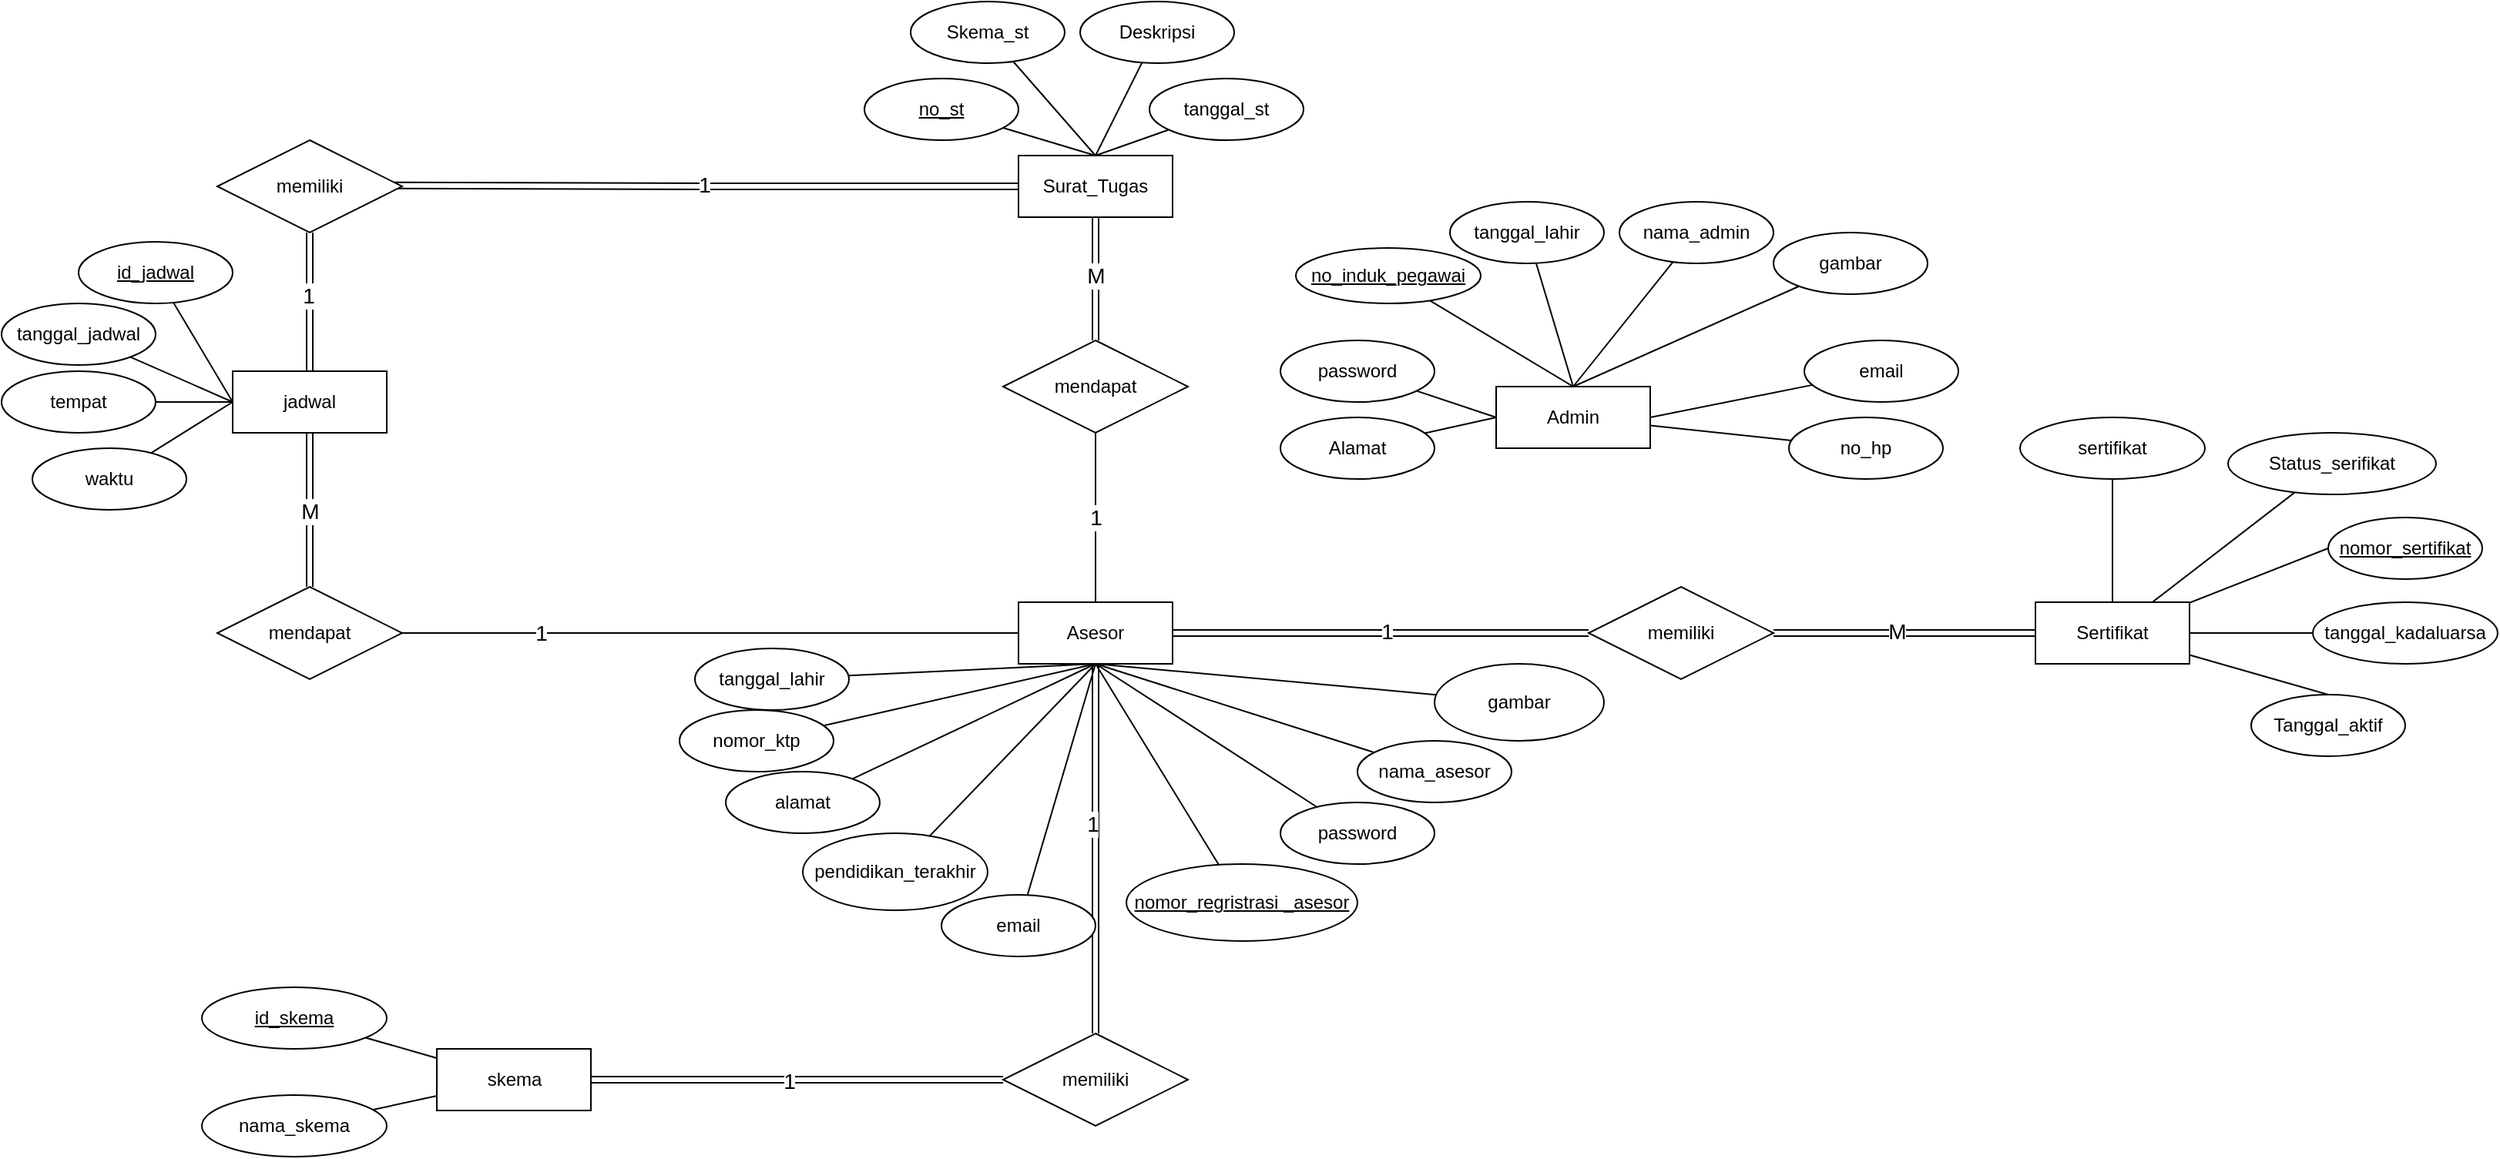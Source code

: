 <mxfile version="21.6.5" type="google">
  <diagram name="Page-1" id="eUaPMoBuZYOt_Iwi9RfD">
    <mxGraphModel grid="1" page="1" gridSize="10" guides="1" tooltips="1" connect="1" arrows="1" fold="1" pageScale="1" pageWidth="1100" pageHeight="850" math="0" shadow="0">
      <root>
        <mxCell id="0" />
        <mxCell id="1" parent="0" />
        <mxCell id="CFL-NsnM3MQmMkSYXV2--5" value="Admin" style="whiteSpace=wrap;html=1;align=center;" vertex="1" parent="1">
          <mxGeometry x="1350" y="320" width="100" height="40" as="geometry" />
        </mxCell>
        <mxCell id="CFL-NsnM3MQmMkSYXV2--20" style="rounded=0;orthogonalLoop=1;jettySize=auto;html=1;endArrow=none;endFill=0;entryX=0;entryY=0.5;entryDx=0;entryDy=0;" edge="1" parent="1" source="CFL-NsnM3MQmMkSYXV2--6" target="CFL-NsnM3MQmMkSYXV2--5">
          <mxGeometry relative="1" as="geometry" />
        </mxCell>
        <mxCell id="CFL-NsnM3MQmMkSYXV2--6" value="password&lt;br&gt;" style="ellipse;whiteSpace=wrap;html=1;align=center;" vertex="1" parent="1">
          <mxGeometry x="1210" y="290" width="100" height="40" as="geometry" />
        </mxCell>
        <mxCell id="CFL-NsnM3MQmMkSYXV2--21" style="rounded=0;orthogonalLoop=1;jettySize=auto;html=1;endArrow=none;endFill=0;entryX=0.5;entryY=0;entryDx=0;entryDy=0;" edge="1" parent="1" source="CFL-NsnM3MQmMkSYXV2--7" target="CFL-NsnM3MQmMkSYXV2--5">
          <mxGeometry relative="1" as="geometry" />
        </mxCell>
        <mxCell id="CFL-NsnM3MQmMkSYXV2--7" value="&lt;u&gt;no_induk_pegawai&lt;/u&gt;" style="ellipse;whiteSpace=wrap;html=1;align=center;" vertex="1" parent="1">
          <mxGeometry x="1220" y="230" width="120" height="36" as="geometry" />
        </mxCell>
        <mxCell id="CFL-NsnM3MQmMkSYXV2--25" style="rounded=0;orthogonalLoop=1;jettySize=auto;html=1;entryX=1;entryY=0.5;entryDx=0;entryDy=0;endArrow=none;endFill=0;" edge="1" parent="1" source="CFL-NsnM3MQmMkSYXV2--8" target="CFL-NsnM3MQmMkSYXV2--5">
          <mxGeometry relative="1" as="geometry" />
        </mxCell>
        <mxCell id="CFL-NsnM3MQmMkSYXV2--8" value="email" style="ellipse;whiteSpace=wrap;html=1;align=center;" vertex="1" parent="1">
          <mxGeometry x="1550" y="290" width="100" height="40" as="geometry" />
        </mxCell>
        <mxCell id="CFL-NsnM3MQmMkSYXV2--23" style="rounded=0;orthogonalLoop=1;jettySize=auto;html=1;endArrow=none;endFill=0;entryX=0.5;entryY=0;entryDx=0;entryDy=0;" edge="1" parent="1" source="CFL-NsnM3MQmMkSYXV2--9" target="CFL-NsnM3MQmMkSYXV2--5">
          <mxGeometry relative="1" as="geometry" />
        </mxCell>
        <mxCell id="CFL-NsnM3MQmMkSYXV2--9" value="nama_admin" style="ellipse;whiteSpace=wrap;html=1;align=center;" vertex="1" parent="1">
          <mxGeometry x="1430" y="200" width="100" height="40" as="geometry" />
        </mxCell>
        <mxCell id="CFL-NsnM3MQmMkSYXV2--26" style="rounded=0;orthogonalLoop=1;jettySize=auto;html=1;endArrow=none;endFill=0;" edge="1" parent="1" source="CFL-NsnM3MQmMkSYXV2--11" target="CFL-NsnM3MQmMkSYXV2--5">
          <mxGeometry relative="1" as="geometry" />
        </mxCell>
        <mxCell id="CFL-NsnM3MQmMkSYXV2--11" value="no_hp" style="ellipse;whiteSpace=wrap;html=1;align=center;" vertex="1" parent="1">
          <mxGeometry x="1540" y="340" width="100" height="40" as="geometry" />
        </mxCell>
        <mxCell id="CFL-NsnM3MQmMkSYXV2--19" style="rounded=0;orthogonalLoop=1;jettySize=auto;html=1;entryX=0;entryY=0.5;entryDx=0;entryDy=0;endArrow=none;endFill=0;" edge="1" parent="1" source="CFL-NsnM3MQmMkSYXV2--13" target="CFL-NsnM3MQmMkSYXV2--5">
          <mxGeometry relative="1" as="geometry" />
        </mxCell>
        <mxCell id="CFL-NsnM3MQmMkSYXV2--13" value="Alamat" style="ellipse;whiteSpace=wrap;html=1;align=center;" vertex="1" parent="1">
          <mxGeometry x="1210" y="340" width="100" height="40" as="geometry" />
        </mxCell>
        <mxCell id="CFL-NsnM3MQmMkSYXV2--22" style="rounded=0;orthogonalLoop=1;jettySize=auto;html=1;endArrow=none;endFill=0;entryX=0.5;entryY=0;entryDx=0;entryDy=0;" edge="1" parent="1" source="CFL-NsnM3MQmMkSYXV2--15" target="CFL-NsnM3MQmMkSYXV2--5">
          <mxGeometry relative="1" as="geometry" />
        </mxCell>
        <mxCell id="CFL-NsnM3MQmMkSYXV2--15" value="tanggal_lahir" style="ellipse;whiteSpace=wrap;html=1;align=center;" vertex="1" parent="1">
          <mxGeometry x="1320" y="200" width="100" height="40" as="geometry" />
        </mxCell>
        <mxCell id="CFL-NsnM3MQmMkSYXV2--24" style="rounded=0;orthogonalLoop=1;jettySize=auto;html=1;endArrow=none;endFill=0;entryX=0.5;entryY=0;entryDx=0;entryDy=0;" edge="1" parent="1" source="CFL-NsnM3MQmMkSYXV2--17" target="CFL-NsnM3MQmMkSYXV2--5">
          <mxGeometry relative="1" as="geometry" />
        </mxCell>
        <mxCell id="CFL-NsnM3MQmMkSYXV2--17" value="gambar" style="ellipse;whiteSpace=wrap;html=1;align=center;" vertex="1" parent="1">
          <mxGeometry x="1530" y="220" width="100" height="40" as="geometry" />
        </mxCell>
        <mxCell id="CFL-NsnM3MQmMkSYXV2--81" style="rounded=0;orthogonalLoop=1;jettySize=auto;html=1;endArrow=none;endFill=0;" edge="1" parent="1" source="CFL-NsnM3MQmMkSYXV2--28" target="CFL-NsnM3MQmMkSYXV2--78">
          <mxGeometry relative="1" as="geometry" />
        </mxCell>
        <mxCell id="CFL-NsnM3MQmMkSYXV2--82" style="rounded=0;orthogonalLoop=1;jettySize=auto;html=1;endArrow=none;endFill=0;" edge="1" parent="1" source="CFL-NsnM3MQmMkSYXV2--28" target="CFL-NsnM3MQmMkSYXV2--79">
          <mxGeometry relative="1" as="geometry" />
        </mxCell>
        <mxCell id="CFL-NsnM3MQmMkSYXV2--83" style="rounded=0;orthogonalLoop=1;jettySize=auto;html=1;entryX=0;entryY=0.5;entryDx=0;entryDy=0;endArrow=none;endFill=0;" edge="1" parent="1" source="CFL-NsnM3MQmMkSYXV2--28" target="CFL-NsnM3MQmMkSYXV2--74">
          <mxGeometry relative="1" as="geometry" />
        </mxCell>
        <mxCell id="CFL-NsnM3MQmMkSYXV2--84" style="rounded=0;orthogonalLoop=1;jettySize=auto;html=1;entryX=0;entryY=0.5;entryDx=0;entryDy=0;endArrow=none;endFill=0;" edge="1" parent="1" source="CFL-NsnM3MQmMkSYXV2--28" target="CFL-NsnM3MQmMkSYXV2--73">
          <mxGeometry relative="1" as="geometry" />
        </mxCell>
        <mxCell id="CFL-NsnM3MQmMkSYXV2--85" style="rounded=0;orthogonalLoop=1;jettySize=auto;html=1;entryX=0.5;entryY=0;entryDx=0;entryDy=0;endArrow=none;endFill=0;" edge="1" parent="1" source="CFL-NsnM3MQmMkSYXV2--28" target="CFL-NsnM3MQmMkSYXV2--75">
          <mxGeometry relative="1" as="geometry" />
        </mxCell>
        <mxCell id="CFL-NsnM3MQmMkSYXV2--28" value="Sertifikat" style="whiteSpace=wrap;html=1;align=center;" vertex="1" parent="1">
          <mxGeometry x="1700" y="460" width="100" height="40" as="geometry" />
        </mxCell>
        <mxCell id="CFL-NsnM3MQmMkSYXV2--54" style="edgeStyle=orthogonalEdgeStyle;rounded=0;orthogonalLoop=1;jettySize=auto;html=1;endArrow=none;endFill=0;shape=link;" edge="1" parent="1" source="CFL-NsnM3MQmMkSYXV2--36" target="CFL-NsnM3MQmMkSYXV2--28">
          <mxGeometry relative="1" as="geometry" />
        </mxCell>
        <mxCell id="CFL-NsnM3MQmMkSYXV2--138" value="&lt;font style=&quot;font-size: 14px;&quot;&gt;M&lt;/font&gt;" style="edgeLabel;html=1;align=center;verticalAlign=middle;resizable=0;points=[];" connectable="0" vertex="1" parent="CFL-NsnM3MQmMkSYXV2--54">
          <mxGeometry x="-0.061" y="1" relative="1" as="geometry">
            <mxPoint as="offset" />
          </mxGeometry>
        </mxCell>
        <mxCell id="CFL-NsnM3MQmMkSYXV2--36" value="memiliki" style="shape=rhombus;perimeter=rhombusPerimeter;whiteSpace=wrap;html=1;align=center;" vertex="1" parent="1">
          <mxGeometry x="1410" y="450" width="120" height="60" as="geometry" />
        </mxCell>
        <mxCell id="CFL-NsnM3MQmMkSYXV2--53" style="edgeStyle=orthogonalEdgeStyle;rounded=0;orthogonalLoop=1;jettySize=auto;html=1;endArrow=none;endFill=0;shape=link;" edge="1" parent="1" source="CFL-NsnM3MQmMkSYXV2--43" target="CFL-NsnM3MQmMkSYXV2--36">
          <mxGeometry relative="1" as="geometry" />
        </mxCell>
        <mxCell id="CFL-NsnM3MQmMkSYXV2--139" value="&lt;font style=&quot;font-size: 14px;&quot;&gt;1&lt;/font&gt;" style="edgeLabel;html=1;align=center;verticalAlign=middle;resizable=0;points=[];" connectable="0" vertex="1" parent="CFL-NsnM3MQmMkSYXV2--53">
          <mxGeometry x="0.029" y="1" relative="1" as="geometry">
            <mxPoint as="offset" />
          </mxGeometry>
        </mxCell>
        <mxCell id="CFL-NsnM3MQmMkSYXV2--57" style="edgeStyle=orthogonalEdgeStyle;rounded=0;orthogonalLoop=1;jettySize=auto;html=1;entryX=0.5;entryY=1;entryDx=0;entryDy=0;endArrow=none;endFill=0;" edge="1" parent="1" source="CFL-NsnM3MQmMkSYXV2--43" target="CFL-NsnM3MQmMkSYXV2--56">
          <mxGeometry relative="1" as="geometry" />
        </mxCell>
        <mxCell id="CFL-NsnM3MQmMkSYXV2--141" value="&lt;font style=&quot;font-size: 14px;&quot;&gt;1&lt;/font&gt;" style="edgeLabel;html=1;align=center;verticalAlign=middle;resizable=0;points=[];" connectable="0" vertex="1" parent="CFL-NsnM3MQmMkSYXV2--57">
          <mxGeometry x="0.051" relative="1" as="geometry">
            <mxPoint y="3" as="offset" />
          </mxGeometry>
        </mxCell>
        <mxCell id="CFL-NsnM3MQmMkSYXV2--71" style="edgeStyle=orthogonalEdgeStyle;rounded=0;orthogonalLoop=1;jettySize=auto;html=1;endArrow=none;endFill=0;shape=link;" edge="1" parent="1" source="CFL-NsnM3MQmMkSYXV2--43" target="CFL-NsnM3MQmMkSYXV2--70">
          <mxGeometry relative="1" as="geometry" />
        </mxCell>
        <mxCell id="CFL-NsnM3MQmMkSYXV2--136" value="&lt;font style=&quot;font-size: 14px;&quot;&gt;1&lt;/font&gt;" style="edgeLabel;html=1;align=center;verticalAlign=middle;resizable=0;points=[];" connectable="0" vertex="1" parent="CFL-NsnM3MQmMkSYXV2--71">
          <mxGeometry x="-0.134" y="-2" relative="1" as="geometry">
            <mxPoint as="offset" />
          </mxGeometry>
        </mxCell>
        <mxCell id="CFL-NsnM3MQmMkSYXV2--43" value="Asesor" style="whiteSpace=wrap;html=1;align=center;" vertex="1" parent="1">
          <mxGeometry x="1040" y="460" width="100" height="40" as="geometry" />
        </mxCell>
        <mxCell id="CFL-NsnM3MQmMkSYXV2--62" style="edgeStyle=orthogonalEdgeStyle;rounded=0;orthogonalLoop=1;jettySize=auto;html=1;entryX=0.953;entryY=0.489;entryDx=0;entryDy=0;entryPerimeter=0;endArrow=none;endFill=0;shape=link;" edge="1" parent="1" source="CFL-NsnM3MQmMkSYXV2--55" target="CFL-NsnM3MQmMkSYXV2--60">
          <mxGeometry relative="1" as="geometry" />
        </mxCell>
        <mxCell id="CFL-NsnM3MQmMkSYXV2--147" value="&lt;font style=&quot;font-size: 14px;&quot;&gt;1&lt;/font&gt;" style="edgeLabel;html=1;align=center;verticalAlign=middle;resizable=0;points=[];" connectable="0" vertex="1" parent="CFL-NsnM3MQmMkSYXV2--62">
          <mxGeometry x="0.007" y="-1" relative="1" as="geometry">
            <mxPoint as="offset" />
          </mxGeometry>
        </mxCell>
        <mxCell id="CFL-NsnM3MQmMkSYXV2--55" value="Surat_Tugas" style="whiteSpace=wrap;html=1;align=center;" vertex="1" parent="1">
          <mxGeometry x="1040" y="170" width="100" height="40" as="geometry" />
        </mxCell>
        <mxCell id="CFL-NsnM3MQmMkSYXV2--58" style="edgeStyle=orthogonalEdgeStyle;rounded=0;orthogonalLoop=1;jettySize=auto;html=1;entryX=0.5;entryY=1;entryDx=0;entryDy=0;endArrow=none;endFill=0;shape=link;" edge="1" parent="1" source="CFL-NsnM3MQmMkSYXV2--56" target="CFL-NsnM3MQmMkSYXV2--55">
          <mxGeometry relative="1" as="geometry" />
        </mxCell>
        <mxCell id="CFL-NsnM3MQmMkSYXV2--144" value="&lt;font style=&quot;font-size: 14px;&quot;&gt;M&lt;/font&gt;" style="edgeLabel;html=1;align=center;verticalAlign=middle;resizable=0;points=[];" connectable="0" vertex="1" parent="CFL-NsnM3MQmMkSYXV2--58">
          <mxGeometry x="0.062" y="-2" relative="1" as="geometry">
            <mxPoint x="-2" as="offset" />
          </mxGeometry>
        </mxCell>
        <mxCell id="CFL-NsnM3MQmMkSYXV2--56" value="mendapat" style="shape=rhombus;perimeter=rhombusPerimeter;whiteSpace=wrap;html=1;align=center;" vertex="1" parent="1">
          <mxGeometry x="1030" y="290" width="120" height="60" as="geometry" />
        </mxCell>
        <mxCell id="CFL-NsnM3MQmMkSYXV2--66" style="edgeStyle=orthogonalEdgeStyle;rounded=0;orthogonalLoop=1;jettySize=auto;html=1;endArrow=none;endFill=0;shape=link;" edge="1" parent="1" source="CFL-NsnM3MQmMkSYXV2--59" target="CFL-NsnM3MQmMkSYXV2--65">
          <mxGeometry relative="1" as="geometry" />
        </mxCell>
        <mxCell id="CFL-NsnM3MQmMkSYXV2--145" value="&lt;font style=&quot;font-size: 14px;&quot;&gt;M&lt;/font&gt;" style="edgeLabel;html=1;align=center;verticalAlign=middle;resizable=0;points=[];" connectable="0" vertex="1" parent="CFL-NsnM3MQmMkSYXV2--66">
          <mxGeometry x="0.011" relative="1" as="geometry">
            <mxPoint as="offset" />
          </mxGeometry>
        </mxCell>
        <mxCell id="CFL-NsnM3MQmMkSYXV2--59" value="jadwal" style="whiteSpace=wrap;html=1;align=center;" vertex="1" parent="1">
          <mxGeometry x="530" y="310" width="100" height="40" as="geometry" />
        </mxCell>
        <mxCell id="CFL-NsnM3MQmMkSYXV2--64" style="edgeStyle=orthogonalEdgeStyle;rounded=0;orthogonalLoop=1;jettySize=auto;html=1;endArrow=none;endFill=0;shape=link;" edge="1" parent="1" source="CFL-NsnM3MQmMkSYXV2--60" target="CFL-NsnM3MQmMkSYXV2--59">
          <mxGeometry relative="1" as="geometry" />
        </mxCell>
        <mxCell id="CFL-NsnM3MQmMkSYXV2--148" value="&lt;font style=&quot;font-size: 14px;&quot;&gt;1&lt;/font&gt;" style="edgeLabel;html=1;align=center;verticalAlign=middle;resizable=0;points=[];" connectable="0" vertex="1" parent="CFL-NsnM3MQmMkSYXV2--64">
          <mxGeometry x="-0.086" y="-1" relative="1" as="geometry">
            <mxPoint as="offset" />
          </mxGeometry>
        </mxCell>
        <mxCell id="CFL-NsnM3MQmMkSYXV2--60" value="memiliki" style="shape=rhombus;perimeter=rhombusPerimeter;whiteSpace=wrap;html=1;align=center;" vertex="1" parent="1">
          <mxGeometry x="520" y="160" width="120" height="60" as="geometry" />
        </mxCell>
        <mxCell id="CFL-NsnM3MQmMkSYXV2--68" style="edgeStyle=orthogonalEdgeStyle;rounded=0;orthogonalLoop=1;jettySize=auto;html=1;endArrow=none;endFill=0;" edge="1" parent="1" source="CFL-NsnM3MQmMkSYXV2--65" target="CFL-NsnM3MQmMkSYXV2--43">
          <mxGeometry relative="1" as="geometry" />
        </mxCell>
        <mxCell id="CFL-NsnM3MQmMkSYXV2--146" value="&lt;font style=&quot;font-size: 14px;&quot;&gt;1&lt;/font&gt;" style="edgeLabel;html=1;align=center;verticalAlign=middle;resizable=0;points=[];" connectable="0" vertex="1" parent="CFL-NsnM3MQmMkSYXV2--68">
          <mxGeometry x="-0.549" relative="1" as="geometry">
            <mxPoint as="offset" />
          </mxGeometry>
        </mxCell>
        <mxCell id="CFL-NsnM3MQmMkSYXV2--65" value="mendapat" style="shape=rhombus;perimeter=rhombusPerimeter;whiteSpace=wrap;html=1;align=center;" vertex="1" parent="1">
          <mxGeometry x="520" y="450" width="120" height="60" as="geometry" />
        </mxCell>
        <mxCell id="CFL-NsnM3MQmMkSYXV2--69" value="skema" style="whiteSpace=wrap;html=1;align=center;" vertex="1" parent="1">
          <mxGeometry x="662.5" y="750" width="100" height="40" as="geometry" />
        </mxCell>
        <mxCell id="CFL-NsnM3MQmMkSYXV2--72" style="edgeStyle=orthogonalEdgeStyle;rounded=0;orthogonalLoop=1;jettySize=auto;html=1;endArrow=none;endFill=0;shape=link;" edge="1" parent="1" source="CFL-NsnM3MQmMkSYXV2--70" target="CFL-NsnM3MQmMkSYXV2--69">
          <mxGeometry relative="1" as="geometry" />
        </mxCell>
        <mxCell id="CFL-NsnM3MQmMkSYXV2--137" value="&lt;font style=&quot;font-size: 14px;&quot;&gt;1&lt;/font&gt;" style="edgeLabel;html=1;align=center;verticalAlign=middle;resizable=0;points=[];" connectable="0" vertex="1" parent="CFL-NsnM3MQmMkSYXV2--72">
          <mxGeometry x="0.035" y="1" relative="1" as="geometry">
            <mxPoint x="-1" as="offset" />
          </mxGeometry>
        </mxCell>
        <mxCell id="CFL-NsnM3MQmMkSYXV2--70" value="memiliki" style="shape=rhombus;perimeter=rhombusPerimeter;whiteSpace=wrap;html=1;align=center;" vertex="1" parent="1">
          <mxGeometry x="1030" y="740" width="120" height="60" as="geometry" />
        </mxCell>
        <mxCell id="CFL-NsnM3MQmMkSYXV2--73" value="tanggal_kadaluarsa" style="ellipse;whiteSpace=wrap;html=1;align=center;" vertex="1" parent="1">
          <mxGeometry x="1880" y="460" width="120" height="40" as="geometry" />
        </mxCell>
        <mxCell id="CFL-NsnM3MQmMkSYXV2--74" value="&lt;u&gt;nomor_sertifikat&lt;br&gt;&lt;/u&gt;" style="ellipse;whiteSpace=wrap;html=1;align=center;" vertex="1" parent="1">
          <mxGeometry x="1890" y="405" width="100" height="40" as="geometry" />
        </mxCell>
        <mxCell id="CFL-NsnM3MQmMkSYXV2--75" value="Tanggal_aktif" style="ellipse;whiteSpace=wrap;html=1;align=center;" vertex="1" parent="1">
          <mxGeometry x="1840" y="520" width="100" height="40" as="geometry" />
        </mxCell>
        <mxCell id="CFL-NsnM3MQmMkSYXV2--78" value="sertifikat" style="ellipse;whiteSpace=wrap;html=1;align=center;" vertex="1" parent="1">
          <mxGeometry x="1690" y="340" width="120" height="40" as="geometry" />
        </mxCell>
        <mxCell id="CFL-NsnM3MQmMkSYXV2--79" value="Status_serifikat" style="ellipse;whiteSpace=wrap;html=1;align=center;" vertex="1" parent="1">
          <mxGeometry x="1825" y="350" width="135" height="40" as="geometry" />
        </mxCell>
        <mxCell id="CFL-NsnM3MQmMkSYXV2--118" style="rounded=0;orthogonalLoop=1;jettySize=auto;html=1;entryX=0.5;entryY=1;entryDx=0;entryDy=0;endArrow=none;endFill=0;" edge="1" parent="1" source="CFL-NsnM3MQmMkSYXV2--102" target="CFL-NsnM3MQmMkSYXV2--43">
          <mxGeometry relative="1" as="geometry" />
        </mxCell>
        <mxCell id="CFL-NsnM3MQmMkSYXV2--102" value="email" style="ellipse;whiteSpace=wrap;html=1;align=center;" vertex="1" parent="1">
          <mxGeometry x="990" y="650" width="100" height="40" as="geometry" />
        </mxCell>
        <mxCell id="CFL-NsnM3MQmMkSYXV2--111" style="rounded=0;orthogonalLoop=1;jettySize=auto;html=1;entryX=0.5;entryY=1;entryDx=0;entryDy=0;endArrow=none;endFill=0;" edge="1" parent="1" source="CFL-NsnM3MQmMkSYXV2--103" target="CFL-NsnM3MQmMkSYXV2--43">
          <mxGeometry relative="1" as="geometry" />
        </mxCell>
        <mxCell id="CFL-NsnM3MQmMkSYXV2--103" value="nomor_ktp" style="ellipse;whiteSpace=wrap;html=1;align=center;" vertex="1" parent="1">
          <mxGeometry x="820" y="530" width="100" height="40" as="geometry" />
        </mxCell>
        <mxCell id="CFL-NsnM3MQmMkSYXV2--115" style="rounded=0;orthogonalLoop=1;jettySize=auto;html=1;entryX=0.5;entryY=1;entryDx=0;entryDy=0;endArrow=none;endFill=0;" edge="1" parent="1" source="CFL-NsnM3MQmMkSYXV2--104" target="CFL-NsnM3MQmMkSYXV2--43">
          <mxGeometry relative="1" as="geometry" />
        </mxCell>
        <mxCell id="CFL-NsnM3MQmMkSYXV2--104" value="password" style="ellipse;whiteSpace=wrap;html=1;align=center;" vertex="1" parent="1">
          <mxGeometry x="1210" y="590" width="100" height="40" as="geometry" />
        </mxCell>
        <mxCell id="CFL-NsnM3MQmMkSYXV2--113" style="rounded=0;orthogonalLoop=1;jettySize=auto;html=1;entryX=0.5;entryY=1;entryDx=0;entryDy=0;endArrow=none;endFill=0;" edge="1" parent="1" source="CFL-NsnM3MQmMkSYXV2--105" target="CFL-NsnM3MQmMkSYXV2--43">
          <mxGeometry relative="1" as="geometry" />
        </mxCell>
        <mxCell id="CFL-NsnM3MQmMkSYXV2--105" value="pendidikan_terakhir" style="ellipse;whiteSpace=wrap;html=1;align=center;" vertex="1" parent="1">
          <mxGeometry x="900" y="610" width="120" height="50" as="geometry" />
        </mxCell>
        <mxCell id="CFL-NsnM3MQmMkSYXV2--114" style="rounded=0;orthogonalLoop=1;jettySize=auto;html=1;entryX=0.5;entryY=1;entryDx=0;entryDy=0;endArrow=none;endFill=0;" edge="1" parent="1" source="CFL-NsnM3MQmMkSYXV2--106" target="CFL-NsnM3MQmMkSYXV2--43">
          <mxGeometry relative="1" as="geometry" />
        </mxCell>
        <mxCell id="CFL-NsnM3MQmMkSYXV2--106" value="&lt;u&gt;nomor_regristrasi _asesor&lt;/u&gt;" style="ellipse;whiteSpace=wrap;html=1;align=center;" vertex="1" parent="1">
          <mxGeometry x="1110" y="630" width="150" height="50" as="geometry" />
        </mxCell>
        <mxCell id="CFL-NsnM3MQmMkSYXV2--112" style="rounded=0;orthogonalLoop=1;jettySize=auto;html=1;entryX=0.5;entryY=1;entryDx=0;entryDy=0;endArrow=none;endFill=0;" edge="1" parent="1" source="CFL-NsnM3MQmMkSYXV2--107" target="CFL-NsnM3MQmMkSYXV2--43">
          <mxGeometry relative="1" as="geometry" />
        </mxCell>
        <mxCell id="CFL-NsnM3MQmMkSYXV2--107" value="alamat" style="ellipse;whiteSpace=wrap;html=1;align=center;" vertex="1" parent="1">
          <mxGeometry x="850" y="570" width="100" height="40" as="geometry" />
        </mxCell>
        <mxCell id="CFL-NsnM3MQmMkSYXV2--116" style="rounded=0;orthogonalLoop=1;jettySize=auto;html=1;entryX=0.5;entryY=1;entryDx=0;entryDy=0;endArrow=none;endFill=0;" edge="1" parent="1" source="CFL-NsnM3MQmMkSYXV2--108" target="CFL-NsnM3MQmMkSYXV2--43">
          <mxGeometry relative="1" as="geometry" />
        </mxCell>
        <mxCell id="CFL-NsnM3MQmMkSYXV2--108" value="nama_asesor" style="ellipse;whiteSpace=wrap;html=1;align=center;" vertex="1" parent="1">
          <mxGeometry x="1260" y="550" width="100" height="40" as="geometry" />
        </mxCell>
        <mxCell id="CFL-NsnM3MQmMkSYXV2--127" style="rounded=0;orthogonalLoop=1;jettySize=auto;html=1;entryX=0.5;entryY=1;entryDx=0;entryDy=0;endArrow=none;endFill=0;" edge="1" parent="1" source="CFL-NsnM3MQmMkSYXV2--109" target="CFL-NsnM3MQmMkSYXV2--43">
          <mxGeometry relative="1" as="geometry" />
        </mxCell>
        <mxCell id="CFL-NsnM3MQmMkSYXV2--109" value="tanggal_lahir" style="ellipse;whiteSpace=wrap;html=1;align=center;" vertex="1" parent="1">
          <mxGeometry x="830" y="490" width="100" height="40" as="geometry" />
        </mxCell>
        <mxCell id="CFL-NsnM3MQmMkSYXV2--117" style="rounded=0;orthogonalLoop=1;jettySize=auto;html=1;endArrow=none;endFill=0;entryX=0.5;entryY=1;entryDx=0;entryDy=0;" edge="1" parent="1" source="CFL-NsnM3MQmMkSYXV2--110" target="CFL-NsnM3MQmMkSYXV2--43">
          <mxGeometry relative="1" as="geometry" />
        </mxCell>
        <mxCell id="CFL-NsnM3MQmMkSYXV2--110" value="gambar&lt;br&gt;" style="ellipse;whiteSpace=wrap;html=1;align=center;" vertex="1" parent="1">
          <mxGeometry x="1310" y="500" width="110" height="50" as="geometry" />
        </mxCell>
        <mxCell id="CFL-NsnM3MQmMkSYXV2--126" style="rounded=0;orthogonalLoop=1;jettySize=auto;html=1;endArrow=none;endFill=0;entryX=0.5;entryY=0;entryDx=0;entryDy=0;" edge="1" parent="1" source="CFL-NsnM3MQmMkSYXV2--119" target="CFL-NsnM3MQmMkSYXV2--55">
          <mxGeometry relative="1" as="geometry" />
        </mxCell>
        <mxCell id="CFL-NsnM3MQmMkSYXV2--119" value="tanggal_st" style="ellipse;whiteSpace=wrap;html=1;align=center;" vertex="1" parent="1">
          <mxGeometry x="1125" y="120" width="100" height="40" as="geometry" />
        </mxCell>
        <mxCell id="CFL-NsnM3MQmMkSYXV2--123" style="rounded=0;orthogonalLoop=1;jettySize=auto;html=1;entryX=0.5;entryY=0;entryDx=0;entryDy=0;endArrow=none;endFill=0;" edge="1" parent="1" source="CFL-NsnM3MQmMkSYXV2--120" target="CFL-NsnM3MQmMkSYXV2--55">
          <mxGeometry relative="1" as="geometry" />
        </mxCell>
        <mxCell id="CFL-NsnM3MQmMkSYXV2--120" value="&lt;u&gt;no_st&lt;/u&gt;" style="ellipse;whiteSpace=wrap;html=1;align=center;" vertex="1" parent="1">
          <mxGeometry x="940" y="120" width="100" height="40" as="geometry" />
        </mxCell>
        <mxCell id="CFL-NsnM3MQmMkSYXV2--124" style="rounded=0;orthogonalLoop=1;jettySize=auto;html=1;endArrow=none;endFill=0;entryX=0.5;entryY=0;entryDx=0;entryDy=0;" edge="1" parent="1" source="CFL-NsnM3MQmMkSYXV2--121" target="CFL-NsnM3MQmMkSYXV2--55">
          <mxGeometry relative="1" as="geometry" />
        </mxCell>
        <mxCell id="CFL-NsnM3MQmMkSYXV2--121" value="Skema_st" style="ellipse;whiteSpace=wrap;html=1;align=center;" vertex="1" parent="1">
          <mxGeometry x="970" y="70" width="100" height="40" as="geometry" />
        </mxCell>
        <mxCell id="CFL-NsnM3MQmMkSYXV2--125" style="rounded=0;orthogonalLoop=1;jettySize=auto;html=1;entryX=0.5;entryY=0;entryDx=0;entryDy=0;endArrow=none;endFill=0;" edge="1" parent="1" source="CFL-NsnM3MQmMkSYXV2--122" target="CFL-NsnM3MQmMkSYXV2--55">
          <mxGeometry relative="1" as="geometry" />
        </mxCell>
        <mxCell id="CFL-NsnM3MQmMkSYXV2--122" value="Deskripsi" style="ellipse;whiteSpace=wrap;html=1;align=center;" vertex="1" parent="1">
          <mxGeometry x="1080" y="70" width="100" height="40" as="geometry" />
        </mxCell>
        <mxCell id="CFL-NsnM3MQmMkSYXV2--130" style="rounded=0;orthogonalLoop=1;jettySize=auto;html=1;entryX=0;entryY=0.5;entryDx=0;entryDy=0;endArrow=none;endFill=0;" edge="1" parent="1" source="CFL-NsnM3MQmMkSYXV2--128" target="CFL-NsnM3MQmMkSYXV2--59">
          <mxGeometry relative="1" as="geometry" />
        </mxCell>
        <mxCell id="CFL-NsnM3MQmMkSYXV2--128" value="&lt;u&gt;id_jadwal&lt;/u&gt;" style="ellipse;whiteSpace=wrap;html=1;align=center;" vertex="1" parent="1">
          <mxGeometry x="430" y="226" width="100" height="40" as="geometry" />
        </mxCell>
        <mxCell id="CFL-NsnM3MQmMkSYXV2--131" style="rounded=0;orthogonalLoop=1;jettySize=auto;html=1;entryX=0;entryY=0.5;entryDx=0;entryDy=0;endArrow=none;endFill=0;" edge="1" parent="1" source="CFL-NsnM3MQmMkSYXV2--129" target="CFL-NsnM3MQmMkSYXV2--59">
          <mxGeometry relative="1" as="geometry" />
        </mxCell>
        <mxCell id="CFL-NsnM3MQmMkSYXV2--129" value="tanggal_jadwal" style="ellipse;whiteSpace=wrap;html=1;align=center;" vertex="1" parent="1">
          <mxGeometry x="380" y="266" width="100" height="40" as="geometry" />
        </mxCell>
        <mxCell id="CFL-NsnM3MQmMkSYXV2--151" style="rounded=0;orthogonalLoop=1;jettySize=auto;html=1;endArrow=none;endFill=0;" edge="1" parent="1" source="CFL-NsnM3MQmMkSYXV2--132" target="CFL-NsnM3MQmMkSYXV2--69">
          <mxGeometry relative="1" as="geometry" />
        </mxCell>
        <mxCell id="CFL-NsnM3MQmMkSYXV2--132" value="nama_skema" style="ellipse;whiteSpace=wrap;html=1;align=center;" vertex="1" parent="1">
          <mxGeometry x="510" y="780" width="120" height="40" as="geometry" />
        </mxCell>
        <mxCell id="CFL-NsnM3MQmMkSYXV2--150" style="rounded=0;orthogonalLoop=1;jettySize=auto;html=1;endArrow=none;endFill=0;" edge="1" parent="1" source="CFL-NsnM3MQmMkSYXV2--133" target="CFL-NsnM3MQmMkSYXV2--69">
          <mxGeometry relative="1" as="geometry" />
        </mxCell>
        <mxCell id="CFL-NsnM3MQmMkSYXV2--133" value="&lt;u&gt;id_skema&lt;/u&gt;" style="ellipse;whiteSpace=wrap;html=1;align=center;" vertex="1" parent="1">
          <mxGeometry x="510" y="710" width="120" height="40" as="geometry" />
        </mxCell>
        <mxCell id="WFKhPbBaJXriPZijM9Pp-2" style="rounded=0;orthogonalLoop=1;jettySize=auto;html=1;entryX=0;entryY=0.5;entryDx=0;entryDy=0;endArrow=none;endFill=0;" edge="1" parent="1" source="WFKhPbBaJXriPZijM9Pp-1" target="CFL-NsnM3MQmMkSYXV2--59">
          <mxGeometry relative="1" as="geometry" />
        </mxCell>
        <mxCell id="WFKhPbBaJXriPZijM9Pp-1" value="tempat" style="ellipse;whiteSpace=wrap;html=1;align=center;" vertex="1" parent="1">
          <mxGeometry x="380" y="310" width="100" height="40" as="geometry" />
        </mxCell>
        <mxCell id="WFKhPbBaJXriPZijM9Pp-5" style="rounded=0;orthogonalLoop=1;jettySize=auto;html=1;entryX=0;entryY=0.5;entryDx=0;entryDy=0;endArrow=none;endFill=0;" edge="1" parent="1" source="WFKhPbBaJXriPZijM9Pp-3" target="CFL-NsnM3MQmMkSYXV2--59">
          <mxGeometry relative="1" as="geometry" />
        </mxCell>
        <mxCell id="WFKhPbBaJXriPZijM9Pp-3" value="waktu" style="ellipse;whiteSpace=wrap;html=1;align=center;" vertex="1" parent="1">
          <mxGeometry x="400" y="360" width="100" height="40" as="geometry" />
        </mxCell>
      </root>
    </mxGraphModel>
  </diagram>
</mxfile>
